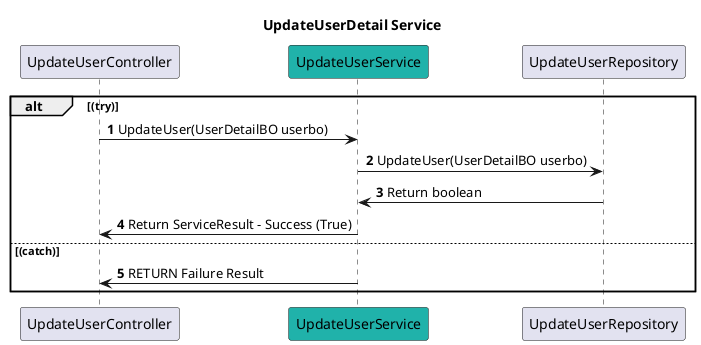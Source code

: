 @startuml

title UpdateUserDetail Service
autonumber

participant UpdateUserController
participant UpdateUserService #LightSeaGreen
participant UpdateUserRepository

alt (try)

   UpdateUserController -> UpdateUserService : UpdateUser(UserDetailBO userbo)
   UpdateUserService -> UpdateUserRepository : UpdateUser(UserDetailBO userbo)
   UpdateUserRepository -> UpdateUserService : Return boolean
    UpdateUserService -> UpdateUserController : Return ServiceResult - Success (True)

else (catch)
   UpdateUserService -> UpdateUserController : RETURN Failure Result

end
